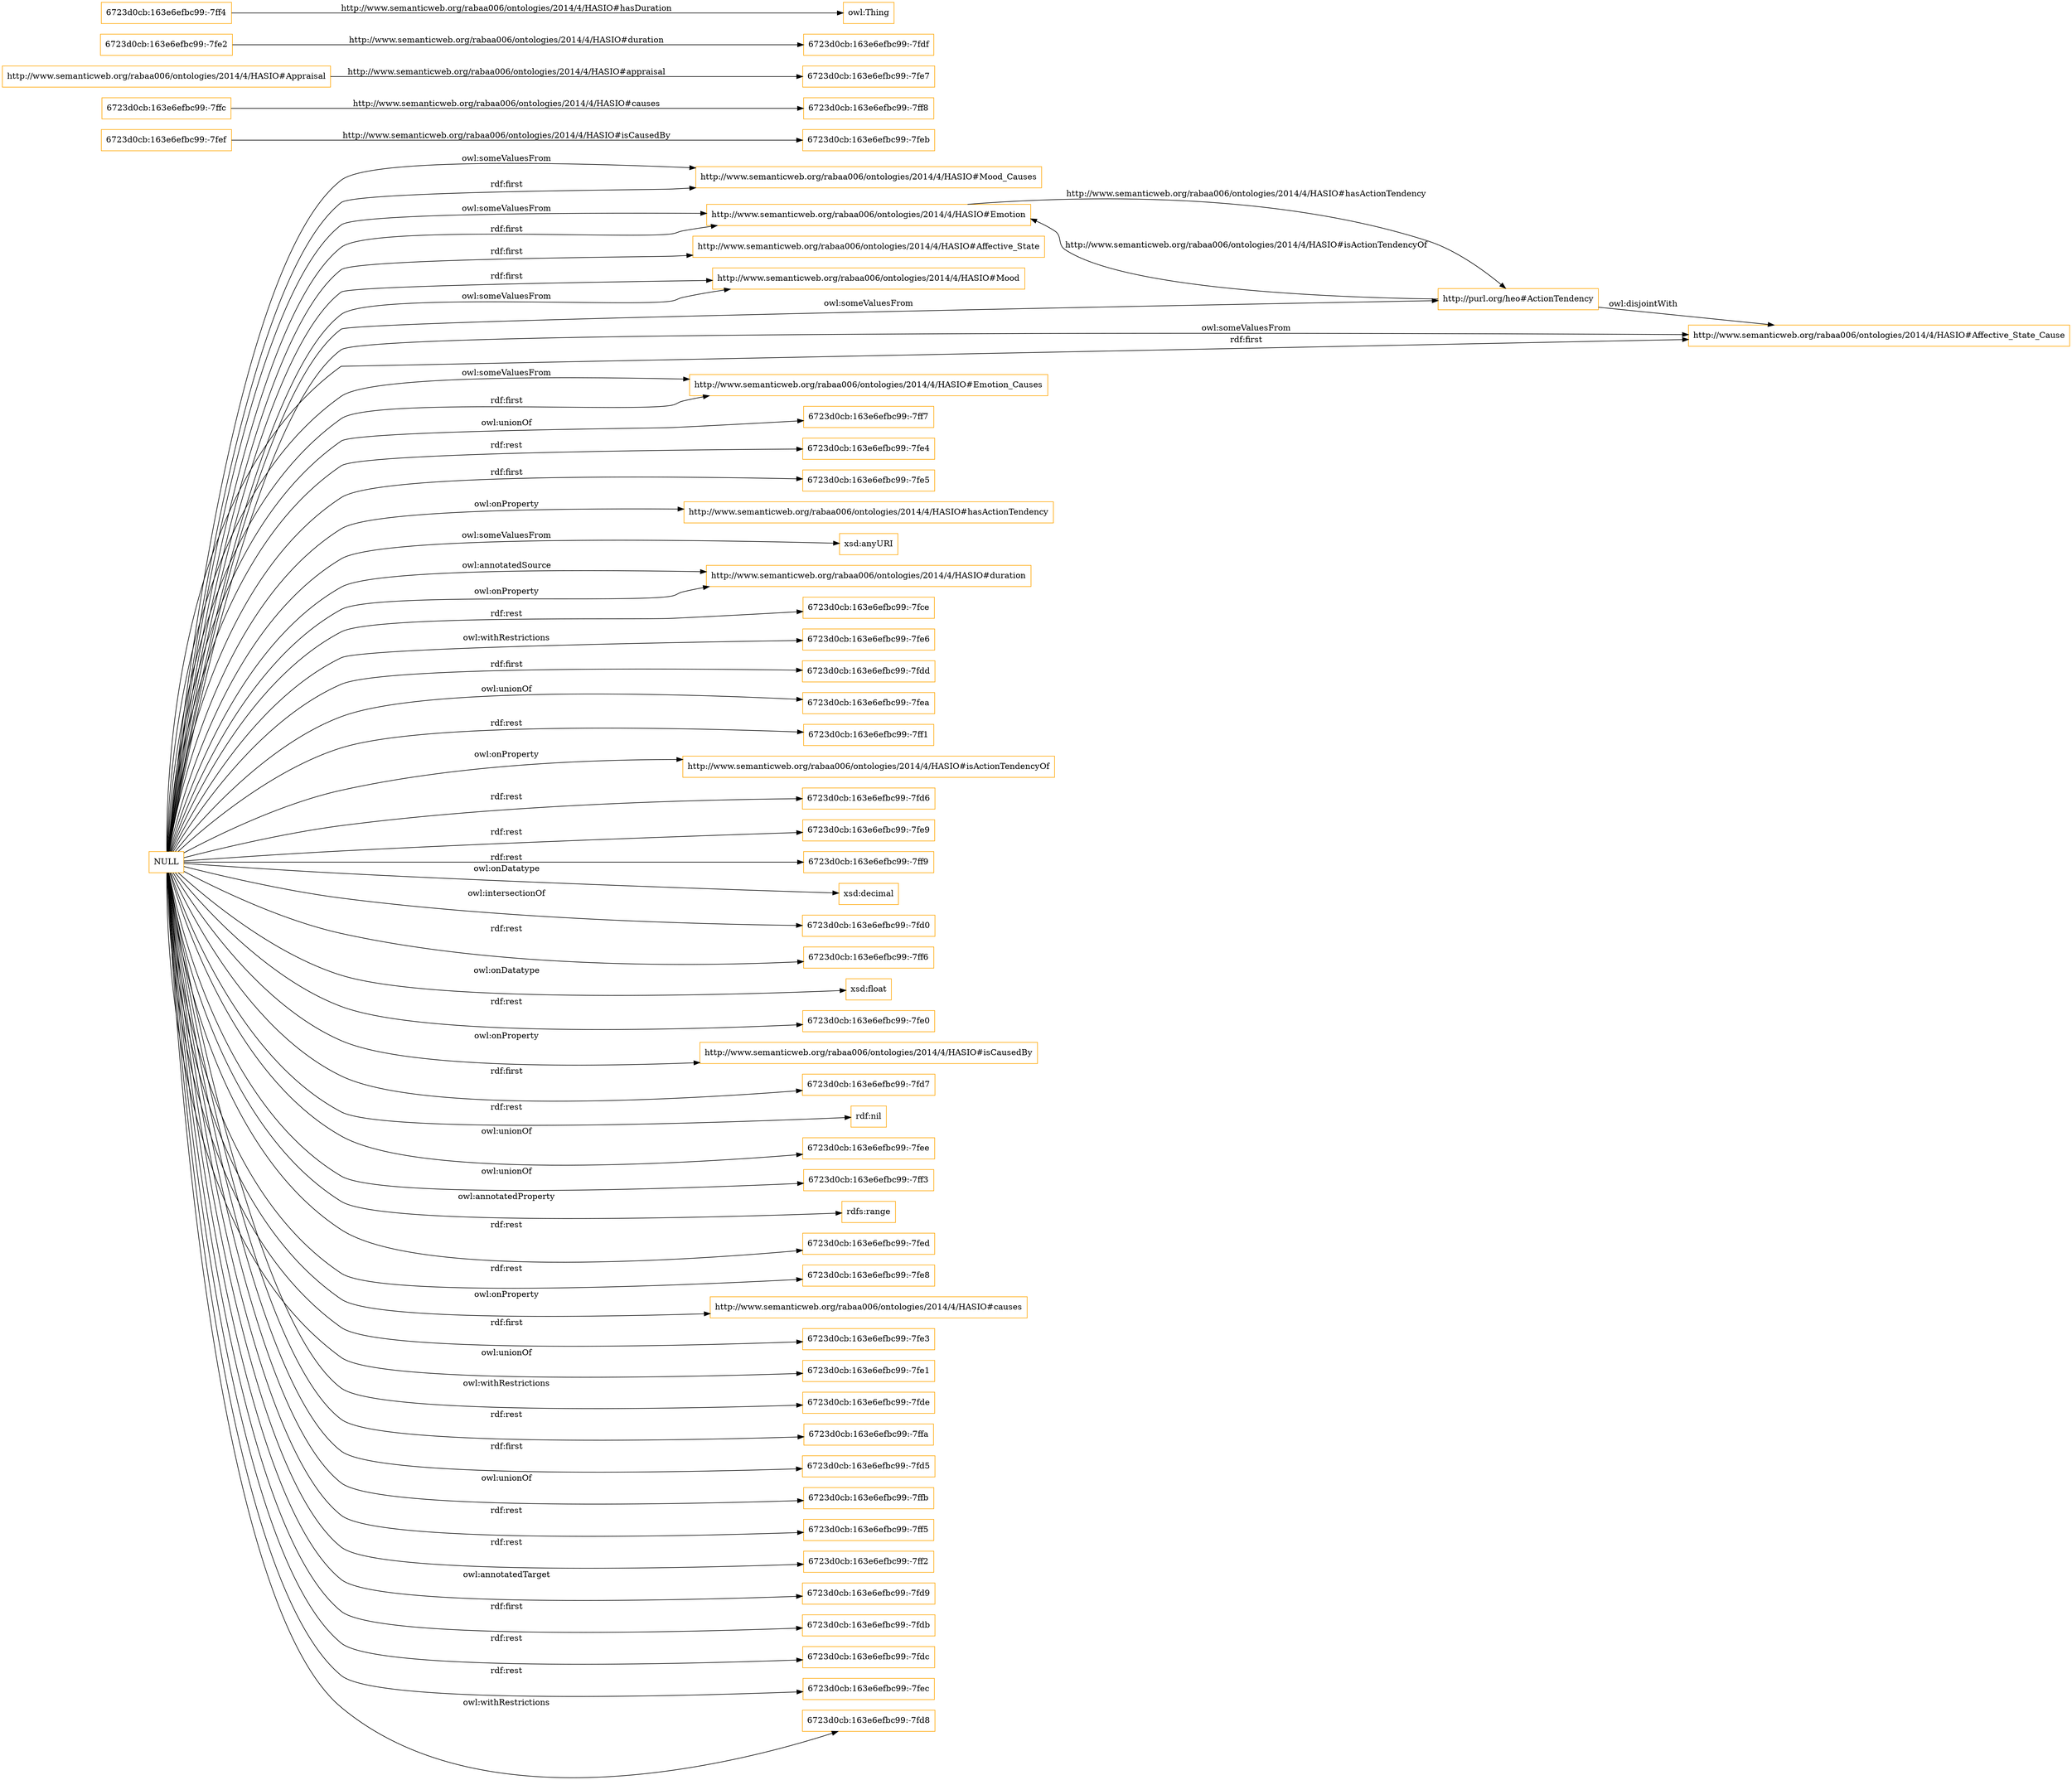 digraph ar2dtool_diagram { 
rankdir=LR;
size="1501"
node [shape = rectangle, color="orange"]; "http://www.semanticweb.org/rabaa006/ontologies/2014/4/HASIO#Mood_Causes" "http://www.semanticweb.org/rabaa006/ontologies/2014/4/HASIO#Emotion" "6723d0cb:163e6efbc99:-7fef" "http://www.semanticweb.org/rabaa006/ontologies/2014/4/HASIO#Affective_State" "http://www.semanticweb.org/rabaa006/ontologies/2014/4/HASIO#Mood" "http://www.semanticweb.org/rabaa006/ontologies/2014/4/HASIO#Affective_State_Cause" "6723d0cb:163e6efbc99:-7ff8" "http://www.semanticweb.org/rabaa006/ontologies/2014/4/HASIO#Appraisal" "http://purl.org/heo#ActionTendency" "6723d0cb:163e6efbc99:-7feb" "http://www.semanticweb.org/rabaa006/ontologies/2014/4/HASIO#Emotion_Causes" "6723d0cb:163e6efbc99:-7ffc" "6723d0cb:163e6efbc99:-7fe2" "6723d0cb:163e6efbc99:-7ff4" ; /*classes style*/
	"http://purl.org/heo#ActionTendency" -> "http://www.semanticweb.org/rabaa006/ontologies/2014/4/HASIO#Affective_State_Cause" [ label = "owl:disjointWith" ];
	"NULL" -> "http://www.semanticweb.org/rabaa006/ontologies/2014/4/HASIO#Mood_Causes" [ label = "rdf:first" ];
	"NULL" -> "6723d0cb:163e6efbc99:-7ff7" [ label = "owl:unionOf" ];
	"NULL" -> "6723d0cb:163e6efbc99:-7fe4" [ label = "rdf:rest" ];
	"NULL" -> "6723d0cb:163e6efbc99:-7fe5" [ label = "rdf:first" ];
	"NULL" -> "http://www.semanticweb.org/rabaa006/ontologies/2014/4/HASIO#hasActionTendency" [ label = "owl:onProperty" ];
	"NULL" -> "xsd:anyURI" [ label = "owl:someValuesFrom" ];
	"NULL" -> "http://www.semanticweb.org/rabaa006/ontologies/2014/4/HASIO#duration" [ label = "owl:onProperty" ];
	"NULL" -> "http://www.semanticweb.org/rabaa006/ontologies/2014/4/HASIO#Affective_State_Cause" [ label = "owl:someValuesFrom" ];
	"NULL" -> "6723d0cb:163e6efbc99:-7fce" [ label = "rdf:rest" ];
	"NULL" -> "6723d0cb:163e6efbc99:-7fe6" [ label = "owl:withRestrictions" ];
	"NULL" -> "6723d0cb:163e6efbc99:-7fdd" [ label = "rdf:first" ];
	"NULL" -> "http://purl.org/heo#ActionTendency" [ label = "owl:someValuesFrom" ];
	"NULL" -> "6723d0cb:163e6efbc99:-7fea" [ label = "owl:unionOf" ];
	"NULL" -> "6723d0cb:163e6efbc99:-7ff1" [ label = "rdf:rest" ];
	"NULL" -> "http://www.semanticweb.org/rabaa006/ontologies/2014/4/HASIO#isActionTendencyOf" [ label = "owl:onProperty" ];
	"NULL" -> "6723d0cb:163e6efbc99:-7fd6" [ label = "rdf:rest" ];
	"NULL" -> "6723d0cb:163e6efbc99:-7fe9" [ label = "rdf:rest" ];
	"NULL" -> "6723d0cb:163e6efbc99:-7ff9" [ label = "rdf:rest" ];
	"NULL" -> "xsd:decimal" [ label = "owl:onDatatype" ];
	"NULL" -> "6723d0cb:163e6efbc99:-7fd0" [ label = "owl:intersectionOf" ];
	"NULL" -> "6723d0cb:163e6efbc99:-7ff6" [ label = "rdf:rest" ];
	"NULL" -> "xsd:float" [ label = "owl:onDatatype" ];
	"NULL" -> "http://www.semanticweb.org/rabaa006/ontologies/2014/4/HASIO#Mood_Causes" [ label = "owl:someValuesFrom" ];
	"NULL" -> "6723d0cb:163e6efbc99:-7fe0" [ label = "rdf:rest" ];
	"NULL" -> "http://www.semanticweb.org/rabaa006/ontologies/2014/4/HASIO#isCausedBy" [ label = "owl:onProperty" ];
	"NULL" -> "6723d0cb:163e6efbc99:-7fd7" [ label = "rdf:first" ];
	"NULL" -> "rdf:nil" [ label = "rdf:rest" ];
	"NULL" -> "http://www.semanticweb.org/rabaa006/ontologies/2014/4/HASIO#Mood" [ label = "owl:someValuesFrom" ];
	"NULL" -> "http://www.semanticweb.org/rabaa006/ontologies/2014/4/HASIO#Emotion_Causes" [ label = "rdf:first" ];
	"NULL" -> "6723d0cb:163e6efbc99:-7fee" [ label = "owl:unionOf" ];
	"NULL" -> "6723d0cb:163e6efbc99:-7ff3" [ label = "owl:unionOf" ];
	"NULL" -> "rdfs:range" [ label = "owl:annotatedProperty" ];
	"NULL" -> "http://www.semanticweb.org/rabaa006/ontologies/2014/4/HASIO#Affective_State_Cause" [ label = "rdf:first" ];
	"NULL" -> "http://www.semanticweb.org/rabaa006/ontologies/2014/4/HASIO#Emotion" [ label = "rdf:first" ];
	"NULL" -> "6723d0cb:163e6efbc99:-7fed" [ label = "rdf:rest" ];
	"NULL" -> "6723d0cb:163e6efbc99:-7fe8" [ label = "rdf:rest" ];
	"NULL" -> "http://www.semanticweb.org/rabaa006/ontologies/2014/4/HASIO#duration" [ label = "owl:annotatedSource" ];
	"NULL" -> "http://www.semanticweb.org/rabaa006/ontologies/2014/4/HASIO#causes" [ label = "owl:onProperty" ];
	"NULL" -> "http://www.semanticweb.org/rabaa006/ontologies/2014/4/HASIO#Emotion" [ label = "owl:someValuesFrom" ];
	"NULL" -> "6723d0cb:163e6efbc99:-7fe3" [ label = "rdf:first" ];
	"NULL" -> "6723d0cb:163e6efbc99:-7fe1" [ label = "owl:unionOf" ];
	"NULL" -> "6723d0cb:163e6efbc99:-7fde" [ label = "owl:withRestrictions" ];
	"NULL" -> "6723d0cb:163e6efbc99:-7ffa" [ label = "rdf:rest" ];
	"NULL" -> "6723d0cb:163e6efbc99:-7fd5" [ label = "rdf:first" ];
	"NULL" -> "6723d0cb:163e6efbc99:-7ffb" [ label = "owl:unionOf" ];
	"NULL" -> "6723d0cb:163e6efbc99:-7ff5" [ label = "rdf:rest" ];
	"NULL" -> "6723d0cb:163e6efbc99:-7ff2" [ label = "rdf:rest" ];
	"NULL" -> "6723d0cb:163e6efbc99:-7fd9" [ label = "owl:annotatedTarget" ];
	"NULL" -> "http://www.semanticweb.org/rabaa006/ontologies/2014/4/HASIO#Mood" [ label = "rdf:first" ];
	"NULL" -> "6723d0cb:163e6efbc99:-7fdb" [ label = "rdf:first" ];
	"NULL" -> "6723d0cb:163e6efbc99:-7fdc" [ label = "rdf:rest" ];
	"NULL" -> "http://www.semanticweb.org/rabaa006/ontologies/2014/4/HASIO#Affective_State" [ label = "rdf:first" ];
	"NULL" -> "http://www.semanticweb.org/rabaa006/ontologies/2014/4/HASIO#Emotion_Causes" [ label = "owl:someValuesFrom" ];
	"NULL" -> "6723d0cb:163e6efbc99:-7fec" [ label = "rdf:rest" ];
	"NULL" -> "6723d0cb:163e6efbc99:-7fd8" [ label = "owl:withRestrictions" ];
	"6723d0cb:163e6efbc99:-7fef" -> "6723d0cb:163e6efbc99:-7feb" [ label = "http://www.semanticweb.org/rabaa006/ontologies/2014/4/HASIO#isCausedBy" ];
	"http://purl.org/heo#ActionTendency" -> "http://www.semanticweb.org/rabaa006/ontologies/2014/4/HASIO#Emotion" [ label = "http://www.semanticweb.org/rabaa006/ontologies/2014/4/HASIO#isActionTendencyOf" ];
	"6723d0cb:163e6efbc99:-7ffc" -> "6723d0cb:163e6efbc99:-7ff8" [ label = "http://www.semanticweb.org/rabaa006/ontologies/2014/4/HASIO#causes" ];
	"http://www.semanticweb.org/rabaa006/ontologies/2014/4/HASIO#Appraisal" -> "6723d0cb:163e6efbc99:-7fe7" [ label = "http://www.semanticweb.org/rabaa006/ontologies/2014/4/HASIO#appraisal" ];
	"6723d0cb:163e6efbc99:-7fe2" -> "6723d0cb:163e6efbc99:-7fdf" [ label = "http://www.semanticweb.org/rabaa006/ontologies/2014/4/HASIO#duration" ];
	"6723d0cb:163e6efbc99:-7ff4" -> "owl:Thing" [ label = "http://www.semanticweb.org/rabaa006/ontologies/2014/4/HASIO#hasDuration" ];
	"http://www.semanticweb.org/rabaa006/ontologies/2014/4/HASIO#Emotion" -> "http://purl.org/heo#ActionTendency" [ label = "http://www.semanticweb.org/rabaa006/ontologies/2014/4/HASIO#hasActionTendency" ];

}
